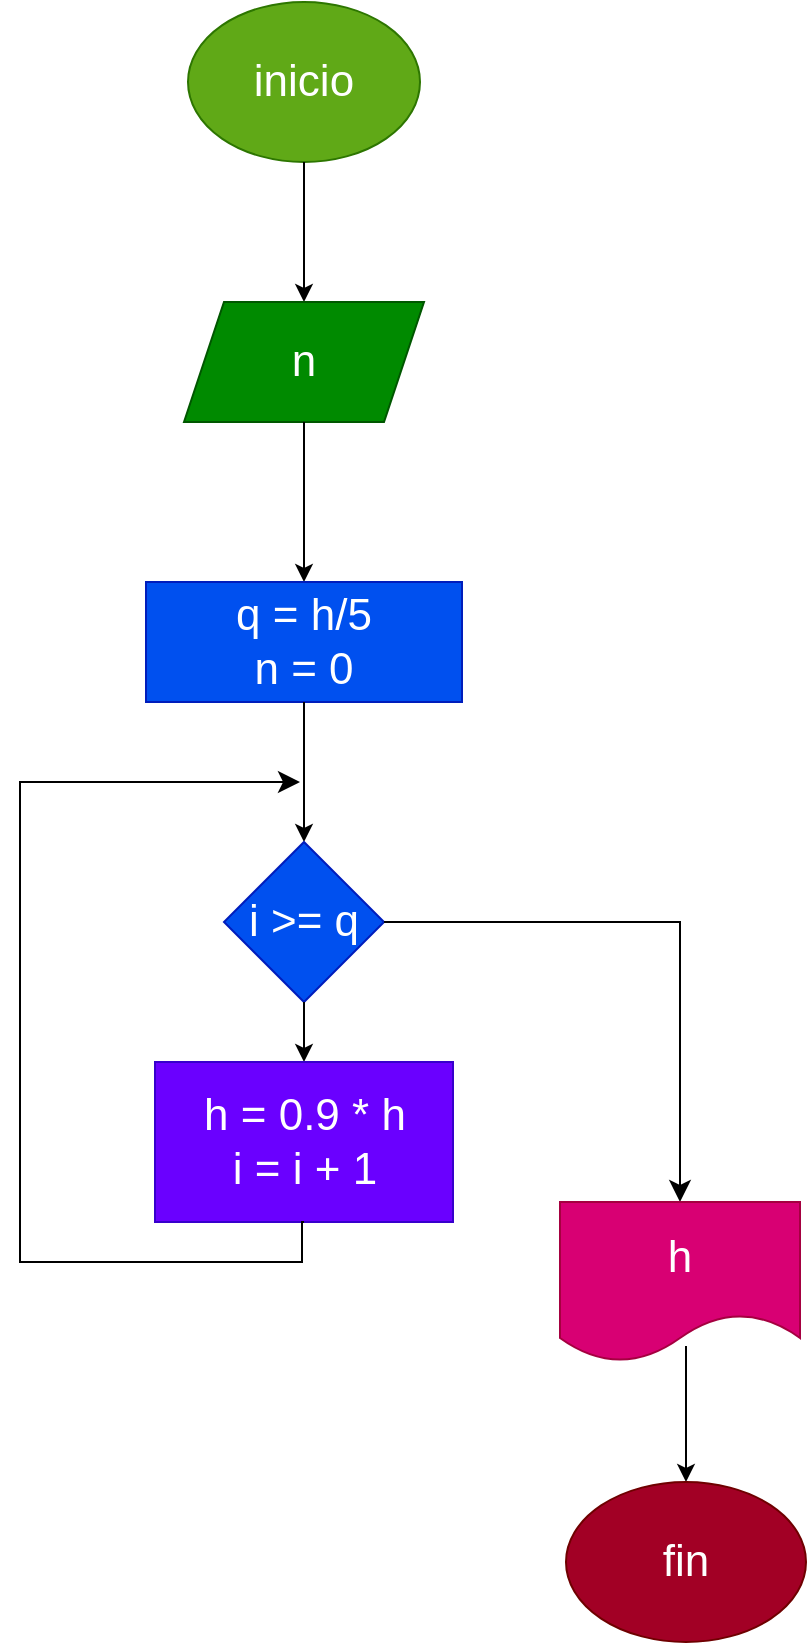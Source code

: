<mxfile>
    <diagram id="XLFbs8y-DBb7VhMLaqh1" name="Página-1">
        <mxGraphModel dx="353" dy="202" grid="1" gridSize="10" guides="1" tooltips="1" connect="1" arrows="1" fold="1" page="1" pageScale="1" pageWidth="827" pageHeight="1169" math="0" shadow="0">
            <root>
                <mxCell id="0"/>
                <mxCell id="1" parent="0"/>
                <mxCell id="2" value="&lt;font style=&quot;font-size: 22px;&quot;&gt;inicio&lt;/font&gt;" style="ellipse;whiteSpace=wrap;html=1;fillColor=#60a917;fontColor=#ffffff;strokeColor=#2D7600;" parent="1" vertex="1">
                    <mxGeometry x="284" y="90" width="116" height="80" as="geometry"/>
                </mxCell>
                <mxCell id="3" value="" style="edgeStyle=none;orthogonalLoop=1;jettySize=auto;html=1;fontSize=22;exitX=0.5;exitY=1;exitDx=0;exitDy=0;entryX=0.5;entryY=0;entryDx=0;entryDy=0;" parent="1" source="2" target="4" edge="1">
                    <mxGeometry width="100" relative="1" as="geometry">
                        <mxPoint x="320" y="210" as="sourcePoint"/>
                        <mxPoint x="342" y="240" as="targetPoint"/>
                        <Array as="points"/>
                    </mxGeometry>
                </mxCell>
                <mxCell id="4" value="n" style="shape=parallelogram;perimeter=parallelogramPerimeter;whiteSpace=wrap;html=1;fixedSize=1;fontSize=22;fillColor=#008a00;fontColor=#ffffff;strokeColor=#005700;" parent="1" vertex="1">
                    <mxGeometry x="282" y="240" width="120" height="60" as="geometry"/>
                </mxCell>
                <mxCell id="5" value="" style="edgeStyle=none;orthogonalLoop=1;jettySize=auto;html=1;fontSize=22;exitX=0.5;exitY=1;exitDx=0;exitDy=0;entryX=0.5;entryY=0;entryDx=0;entryDy=0;" parent="1" source="4" target="6" edge="1">
                    <mxGeometry width="100" relative="1" as="geometry">
                        <mxPoint x="260" y="380" as="sourcePoint"/>
                        <mxPoint x="342" y="380" as="targetPoint"/>
                        <Array as="points"/>
                    </mxGeometry>
                </mxCell>
                <mxCell id="6" value="q = h/5&lt;br&gt;n = 0" style="whiteSpace=wrap;html=1;fontSize=22;fillColor=#0050ef;fontColor=#ffffff;strokeColor=#001DBC;" parent="1" vertex="1">
                    <mxGeometry x="263" y="380" width="158" height="60" as="geometry"/>
                </mxCell>
                <mxCell id="7" value="" style="edgeStyle=none;orthogonalLoop=1;jettySize=auto;html=1;fontSize=22;exitX=0.5;exitY=1;exitDx=0;exitDy=0;entryX=0.5;entryY=0;entryDx=0;entryDy=0;" parent="1" source="6" target="8" edge="1">
                    <mxGeometry width="100" relative="1" as="geometry">
                        <mxPoint x="250" y="570" as="sourcePoint"/>
                        <mxPoint x="342" y="520" as="targetPoint"/>
                        <Array as="points"/>
                    </mxGeometry>
                </mxCell>
                <mxCell id="8" value="i &amp;gt;= q" style="rhombus;whiteSpace=wrap;html=1;fontSize=22;fillColor=#0050ef;fontColor=#ffffff;strokeColor=#001DBC;" parent="1" vertex="1">
                    <mxGeometry x="302" y="510" width="80" height="80" as="geometry"/>
                </mxCell>
                <mxCell id="9" value="" style="edgeStyle=none;orthogonalLoop=1;jettySize=auto;html=1;fontSize=22;exitX=0.5;exitY=1;exitDx=0;exitDy=0;entryX=0.5;entryY=0;entryDx=0;entryDy=0;" parent="1" source="8" target="10" edge="1">
                    <mxGeometry width="100" relative="1" as="geometry">
                        <mxPoint x="200" y="680" as="sourcePoint"/>
                        <mxPoint x="340" y="630" as="targetPoint"/>
                        <Array as="points"/>
                    </mxGeometry>
                </mxCell>
                <mxCell id="10" value="h = 0.9 * h&lt;br&gt;i = i + 1" style="whiteSpace=wrap;html=1;fontSize=22;fillColor=#6a00ff;fontColor=#ffffff;strokeColor=#3700CC;" parent="1" vertex="1">
                    <mxGeometry x="267.5" y="620" width="149" height="80" as="geometry"/>
                </mxCell>
                <mxCell id="11" value="" style="edgeStyle=segmentEdgeStyle;endArrow=classic;html=1;curved=0;rounded=0;endSize=8;startSize=8;sourcePerimeterSpacing=0;targetPerimeterSpacing=0;fontSize=22;exitX=0.5;exitY=1;exitDx=0;exitDy=0;" parent="1" source="10" edge="1">
                    <mxGeometry width="100" relative="1" as="geometry">
                        <mxPoint x="60" y="640" as="sourcePoint"/>
                        <mxPoint x="340" y="480" as="targetPoint"/>
                        <Array as="points">
                            <mxPoint x="341" y="700"/>
                            <mxPoint x="341" y="720"/>
                            <mxPoint x="200" y="720"/>
                            <mxPoint x="200" y="480"/>
                        </Array>
                    </mxGeometry>
                </mxCell>
                <mxCell id="13" value="" style="edgeStyle=segmentEdgeStyle;endArrow=classic;html=1;curved=0;rounded=0;endSize=8;startSize=8;sourcePerimeterSpacing=0;targetPerimeterSpacing=0;fontSize=22;exitX=1;exitY=0.5;exitDx=0;exitDy=0;entryX=0.5;entryY=0;entryDx=0;entryDy=0;" parent="1" source="8" target="14" edge="1">
                    <mxGeometry width="100" relative="1" as="geometry">
                        <mxPoint x="550" y="590" as="sourcePoint"/>
                        <mxPoint x="480" y="720" as="targetPoint"/>
                        <Array as="points">
                            <mxPoint x="530" y="550"/>
                        </Array>
                    </mxGeometry>
                </mxCell>
                <mxCell id="14" value="h" style="shape=document;whiteSpace=wrap;html=1;boundedLbl=1;fontSize=22;fillColor=#d80073;fontColor=#ffffff;strokeColor=#A50040;" parent="1" vertex="1">
                    <mxGeometry x="470" y="690" width="120" height="80" as="geometry"/>
                </mxCell>
                <mxCell id="15" value="" style="edgeStyle=none;orthogonalLoop=1;jettySize=auto;html=1;fontSize=22;exitX=0.525;exitY=0.9;exitDx=0;exitDy=0;exitPerimeter=0;entryX=0.5;entryY=0;entryDx=0;entryDy=0;" parent="1" source="14" target="16" edge="1">
                    <mxGeometry width="100" relative="1" as="geometry">
                        <mxPoint x="380" y="910" as="sourcePoint"/>
                        <mxPoint x="480" y="840" as="targetPoint"/>
                        <Array as="points"/>
                    </mxGeometry>
                </mxCell>
                <mxCell id="16" value="fin" style="ellipse;whiteSpace=wrap;html=1;fontSize=22;fillColor=#a20025;fontColor=#ffffff;strokeColor=#6F0000;" parent="1" vertex="1">
                    <mxGeometry x="473" y="830" width="120" height="80" as="geometry"/>
                </mxCell>
            </root>
        </mxGraphModel>
    </diagram>
</mxfile>